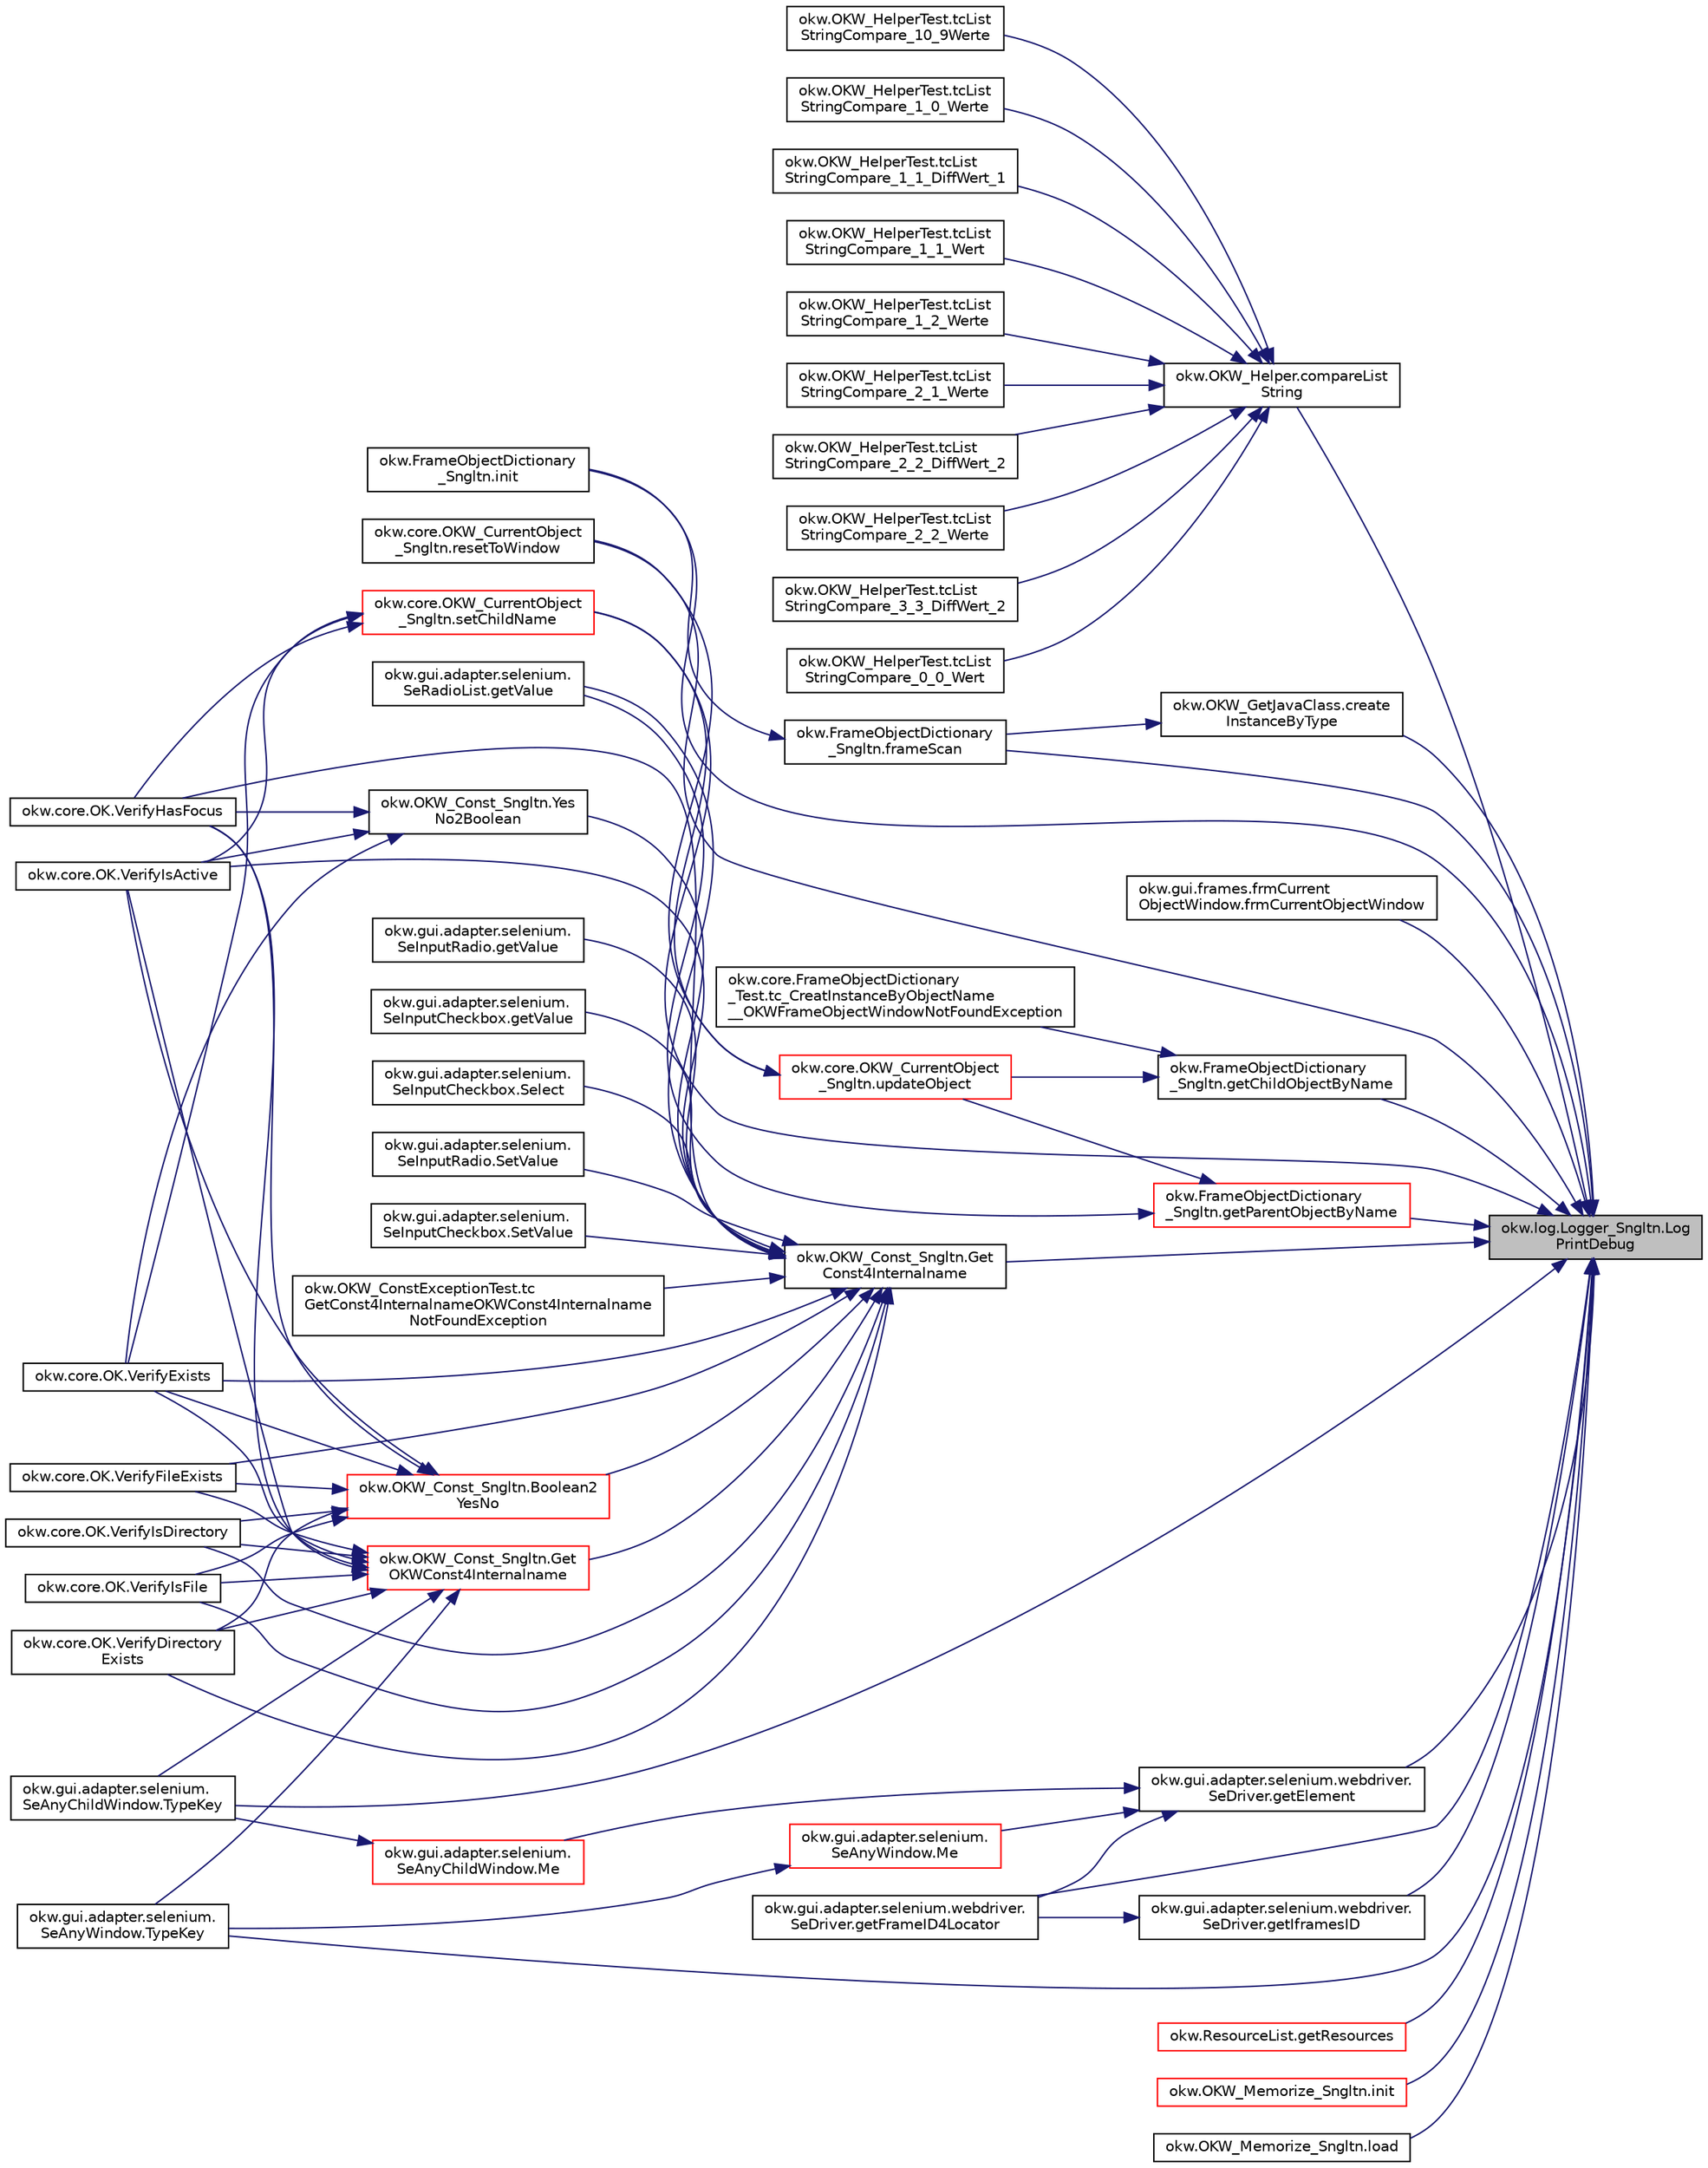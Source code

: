 digraph "okw.log.Logger_Sngltn.LogPrintDebug"
{
 // INTERACTIVE_SVG=YES
 // LATEX_PDF_SIZE
  edge [fontname="Helvetica",fontsize="10",labelfontname="Helvetica",labelfontsize="10"];
  node [fontname="Helvetica",fontsize="10",shape=record];
  rankdir="RL";
  Node1 [label="okw.log.Logger_Sngltn.Log\lPrintDebug",height=0.2,width=0.4,color="black", fillcolor="grey75", style="filled", fontcolor="black",tooltip="Loggt eine Nachricht."];
  Node1 -> Node2 [dir="back",color="midnightblue",fontsize="10",style="solid",fontname="Helvetica"];
  Node2 [label="okw.OKW_Helper.compareList\lString",height=0.2,width=0.4,color="black", fillcolor="white", style="filled",URL="$classokw_1_1_o_k_w___helper.html#ae348c7e7df6de0dc79ec24525d4a8b5d",tooltip="Vergleicht zwei ListStrings inhaltlich miteinander."];
  Node2 -> Node3 [dir="back",color="midnightblue",fontsize="10",style="solid",fontname="Helvetica"];
  Node3 [label="okw.OKW_HelperTest.tcList\lStringCompare_0_0_Wert",height=0.2,width=0.4,color="black", fillcolor="white", style="filled",URL="$classokw_1_1_o_k_w___helper_test.html#ad33f1398b8e44e63f7aba1ec8dd50b61",tooltip="Test auf den Vergleich von zwei leeren ListStings."];
  Node2 -> Node4 [dir="back",color="midnightblue",fontsize="10",style="solid",fontname="Helvetica"];
  Node4 [label="okw.OKW_HelperTest.tcList\lStringCompare_10_9Werte",height=0.2,width=0.4,color="black", fillcolor="white", style="filled",URL="$classokw_1_1_o_k_w___helper_test.html#a42b136f52e9f7e8f1d95808ba2ef4502",tooltip="Test auf den Vergleich auf Unterschied: List_1: 2 Wert - List_2 zwei Werte."];
  Node2 -> Node5 [dir="back",color="midnightblue",fontsize="10",style="solid",fontname="Helvetica"];
  Node5 [label="okw.OKW_HelperTest.tcList\lStringCompare_1_0_Werte",height=0.2,width=0.4,color="black", fillcolor="white", style="filled",URL="$classokw_1_1_o_k_w___helper_test.html#a65c33767c777b28c5c7bc2f7527c00cf",tooltip="Test auf den Vergleich auf Unterschied: List_1: 1 - List_2 0 Werte."];
  Node2 -> Node6 [dir="back",color="midnightblue",fontsize="10",style="solid",fontname="Helvetica"];
  Node6 [label="okw.OKW_HelperTest.tcList\lStringCompare_1_1_DiffWert_1",height=0.2,width=0.4,color="black", fillcolor="white", style="filled",URL="$classokw_1_1_o_k_w___helper_test.html#ae12d71808d3a9dee9fb21735451a774a",tooltip="Test auf den Vergleich von zwei ListStings mit einem Wert, die unterschiedlich."];
  Node2 -> Node7 [dir="back",color="midnightblue",fontsize="10",style="solid",fontname="Helvetica"];
  Node7 [label="okw.OKW_HelperTest.tcList\lStringCompare_1_1_Wert",height=0.2,width=0.4,color="black", fillcolor="white", style="filled",URL="$classokw_1_1_o_k_w___helper_test.html#ad42b4a5822592afc5a8eca18e79946f0",tooltip="Test auf den Vergleich von zwei ListStings mit einem Wert."];
  Node2 -> Node8 [dir="back",color="midnightblue",fontsize="10",style="solid",fontname="Helvetica"];
  Node8 [label="okw.OKW_HelperTest.tcList\lStringCompare_1_2_Werte",height=0.2,width=0.4,color="black", fillcolor="white", style="filled",URL="$classokw_1_1_o_k_w___helper_test.html#a3536c94a28d5e49ec5306598a6c0c9c8",tooltip="Test auf den Vergleich auf Unterschied: List_1: 1 - List_2 2 Werte."];
  Node2 -> Node9 [dir="back",color="midnightblue",fontsize="10",style="solid",fontname="Helvetica"];
  Node9 [label="okw.OKW_HelperTest.tcList\lStringCompare_2_1_Werte",height=0.2,width=0.4,color="black", fillcolor="white", style="filled",URL="$classokw_1_1_o_k_w___helper_test.html#a584bbabd3310c0f52d6b98f7bb1faa4f",tooltip="Test auf den Vergleich auf Unterschied: List_1: 2 - List_2 1 Werte."];
  Node2 -> Node10 [dir="back",color="midnightblue",fontsize="10",style="solid",fontname="Helvetica"];
  Node10 [label="okw.OKW_HelperTest.tcList\lStringCompare_2_2_DiffWert_2",height=0.2,width=0.4,color="black", fillcolor="white", style="filled",URL="$classokw_1_1_o_k_w___helper_test.html#aad08870714645fc09b4e5b98cd024d8d",tooltip="Test auf den Vergleich von zwei ListStings mit einem Wert, die unterschiedlich."];
  Node2 -> Node11 [dir="back",color="midnightblue",fontsize="10",style="solid",fontname="Helvetica"];
  Node11 [label="okw.OKW_HelperTest.tcList\lStringCompare_2_2_Werte",height=0.2,width=0.4,color="black", fillcolor="white", style="filled",URL="$classokw_1_1_o_k_w___helper_test.html#ad1f6788622d7f51f03c0e92b124b794e",tooltip="Test auf den Vergleich von zwei ListStings mit einem Wert."];
  Node2 -> Node12 [dir="back",color="midnightblue",fontsize="10",style="solid",fontname="Helvetica"];
  Node12 [label="okw.OKW_HelperTest.tcList\lStringCompare_3_3_DiffWert_2",height=0.2,width=0.4,color="black", fillcolor="white", style="filled",URL="$classokw_1_1_o_k_w___helper_test.html#a4a54cfce3440c6c39c752d858a7237c0",tooltip="Test auf den Vergleich von zwei ListStings mit je drei Werten."];
  Node1 -> Node13 [dir="back",color="midnightblue",fontsize="10",style="solid",fontname="Helvetica"];
  Node13 [label="okw.OKW_GetJavaClass.create\lInstanceByType",height=0.2,width=0.4,color="black", fillcolor="white", style="filled",URL="$classokw_1_1_o_k_w___get_java_class.html#a10701221abeade4716d492e8db29a877",tooltip="Die Methode erzeugt eine Instanz der Rahmenklasse (frame class) mit dem in 'fps_ParentClassName' gege..."];
  Node13 -> Node14 [dir="back",color="midnightblue",fontsize="10",style="solid",fontname="Helvetica"];
  Node14 [label="okw.FrameObjectDictionary\l_Sngltn.frameScan",height=0.2,width=0.4,color="black", fillcolor="white", style="filled",URL="$classokw_1_1_frame_object_dictionary___sngltn.html#a1710d54e13c9ce591277209c898eec98",tooltip="Liefert die Instanz der Klasse."];
  Node14 -> Node15 [dir="back",color="midnightblue",fontsize="10",style="solid",fontname="Helvetica"];
  Node15 [label="okw.FrameObjectDictionary\l_Sngltn.init",height=0.2,width=0.4,color="black", fillcolor="white", style="filled",URL="$classokw_1_1_frame_object_dictionary___sngltn.html#a905bac544e5962ae15dfe1c1c50f2467",tooltip="Methode initialisiert diese Klasse."];
  Node1 -> Node14 [dir="back",color="midnightblue",fontsize="10",style="solid",fontname="Helvetica"];
  Node1 -> Node16 [dir="back",color="midnightblue",fontsize="10",style="solid",fontname="Helvetica"];
  Node16 [label="okw.gui.frames.frmCurrent\lObjectWindow.frmCurrentObjectWindow",height=0.2,width=0.4,color="black", fillcolor="white", style="filled",URL="$classokw_1_1gui_1_1frames_1_1frm_current_object_window.html#adb34ad04853d9d29cddfa7d3c204439d",tooltip="Konstruktor der Klasse frm_CurrentObjectWindow Diese Klasse ist eine Testklasse und in OKW Unitets ve..."];
  Node1 -> Node17 [dir="back",color="midnightblue",fontsize="10",style="solid",fontname="Helvetica"];
  Node17 [label="okw.FrameObjectDictionary\l_Sngltn.getChildObjectByName",height=0.2,width=0.4,color="black", fillcolor="white", style="filled",URL="$classokw_1_1_frame_object_dictionary___sngltn.html#a0a71734828093357dfc88b5fa242e361",tooltip="Die Methode liefert das Objekt des gegebenen Kindobjekttests zurück."];
  Node17 -> Node18 [dir="back",color="midnightblue",fontsize="10",style="solid",fontname="Helvetica"];
  Node18 [label="okw.core.FrameObjectDictionary\l_Test.tc_CreatInstanceByObjectName\l__OKWFrameObjectWindowNotFoundException",height=0.2,width=0.4,color="black", fillcolor="white", style="filled",URL="$classokw_1_1core_1_1_frame_object_dictionary___test.html#a143dfd109b0d1696479ca1e65b729df9",tooltip="Prüft ob eine OKWFrameObjectWindowNotFoundException ausgelöst wird, wenn das Fensterobjekt nicht exis..."];
  Node17 -> Node19 [dir="back",color="midnightblue",fontsize="10",style="solid",fontname="Helvetica"];
  Node19 [label="okw.core.OKW_CurrentObject\l_Sngltn.updateObject",height=0.2,width=0.4,color="red", fillcolor="white", style="filled",URL="$classokw_1_1core_1_1_o_k_w___current_object___sngltn.html#a51204f2563ba8defb737da6653705819",tooltip="Methode aktualisert zwei Werte:"];
  Node19 -> Node20 [dir="back",color="midnightblue",fontsize="10",style="solid",fontname="Helvetica"];
  Node20 [label="okw.core.OKW_CurrentObject\l_Sngltn.resetToWindow",height=0.2,width=0.4,color="black", fillcolor="white", style="filled",URL="$classokw_1_1core_1_1_o_k_w___current_object___sngltn.html#a8fea63b98bf6b590fdd915161095d7e1",tooltip="Das aktuelle Objekt wird auf das Fenster zurückgesetzt."];
  Node19 -> Node21 [dir="back",color="midnightblue",fontsize="10",style="solid",fontname="Helvetica"];
  Node21 [label="okw.core.OKW_CurrentObject\l_Sngltn.setChildName",height=0.2,width=0.4,color="red", fillcolor="white", style="filled",URL="$classokw_1_1core_1_1_o_k_w___current_object___sngltn.html#a461fa1ff29f4bc4a9798707ea7b71849",tooltip="Setzt das Kindobjekt."];
  Node21 -> Node67 [dir="back",color="midnightblue",fontsize="10",style="solid",fontname="Helvetica"];
  Node67 [label="okw.core.OK.VerifyExists",height=0.2,width=0.4,color="black", fillcolor="white", style="filled",URL="$classokw_1_1core_1_1_o_k.html#a9785853231d70946dcbbfcd44b509c25",tooltip="Prüft, ob das gegebene Objekt existiert."];
  Node21 -> Node68 [dir="back",color="midnightblue",fontsize="10",style="solid",fontname="Helvetica"];
  Node68 [label="okw.core.OK.VerifyHasFocus",height=0.2,width=0.4,color="black", fillcolor="white", style="filled",URL="$classokw_1_1core_1_1_o_k.html#a4950117cbe9cd2b769ae529bbdc1f897",tooltip="Vergleicht den Fokus-Zustand des gegebenen Objekts mit dem erwarteten Wert."];
  Node21 -> Node69 [dir="back",color="midnightblue",fontsize="10",style="solid",fontname="Helvetica"];
  Node69 [label="okw.core.OK.VerifyIsActive",height=0.2,width=0.4,color="black", fillcolor="white", style="filled",URL="$classokw_1_1core_1_1_o_k.html#a071aec5319238e209cfc6f1434ea13e8",tooltip="copydoc IOKW_State::VerifyHasFocus(String,String)"];
  Node1 -> Node97 [dir="back",color="midnightblue",fontsize="10",style="solid",fontname="Helvetica"];
  Node97 [label="okw.OKW_Const_Sngltn.Get\lConst4Internalname",height=0.2,width=0.4,color="black", fillcolor="white", style="filled",URL="$classokw_1_1_o_k_w___const___sngltn.html#a51cde06bf07e855ba4d69ff36b9a27f7",tooltip="Methode ermittelt für Internalname und der aktuell eingestellten Sprache den Wert für Const."];
  Node97 -> Node98 [dir="back",color="midnightblue",fontsize="10",style="solid",fontname="Helvetica"];
  Node98 [label="okw.OKW_Const_Sngltn.Boolean2\lYesNo",height=0.2,width=0.4,color="red", fillcolor="white", style="filled",URL="$classokw_1_1_o_k_w___const___sngltn.html#afc1c3325b8bede60aa50b1d5ebfdddf1",tooltip="Konvertiert WAHR/FALSCH (true/false) sprachabhängig nach \"Ja\"/\"Nein\" (Yes/No)"];
  Node98 -> Node99 [dir="back",color="midnightblue",fontsize="10",style="solid",fontname="Helvetica"];
  Node99 [label="okw.core.OK.VerifyDirectory\lExists",height=0.2,width=0.4,color="black", fillcolor="white", style="filled",URL="$classokw_1_1core_1_1_o_k.html#aeec97e6090b2d4140c5961d81700b5cf",tooltip="Prüft, ob das gegebene Verzeichnis existiert."];
  Node98 -> Node67 [dir="back",color="midnightblue",fontsize="10",style="solid",fontname="Helvetica"];
  Node98 -> Node100 [dir="back",color="midnightblue",fontsize="10",style="solid",fontname="Helvetica"];
  Node100 [label="okw.core.OK.VerifyFileExists",height=0.2,width=0.4,color="black", fillcolor="white", style="filled",URL="$classokw_1_1core_1_1_o_k.html#a8afdd9c8a47dc54aced5cce6226678ad",tooltip="Prüft, ob die gegebene Datei existiert."];
  Node98 -> Node68 [dir="back",color="midnightblue",fontsize="10",style="solid",fontname="Helvetica"];
  Node98 -> Node69 [dir="back",color="midnightblue",fontsize="10",style="solid",fontname="Helvetica"];
  Node98 -> Node101 [dir="back",color="midnightblue",fontsize="10",style="solid",fontname="Helvetica"];
  Node101 [label="okw.core.OK.VerifyIsDirectory",height=0.2,width=0.4,color="black", fillcolor="white", style="filled",URL="$classokw_1_1core_1_1_o_k.html#aaee6364b88f95994db7e5fa40c405f83",tooltip=" "];
  Node98 -> Node102 [dir="back",color="midnightblue",fontsize="10",style="solid",fontname="Helvetica"];
  Node102 [label="okw.core.OK.VerifyIsFile",height=0.2,width=0.4,color="black", fillcolor="white", style="filled",URL="$classokw_1_1core_1_1_o_k.html#a85f49ae672b09450d8634f2d4cf854f7",tooltip="Prüft, ob es sich bei dem gegebenen Pfad um eine Datei handelt."];
  Node97 -> Node103 [dir="back",color="midnightblue",fontsize="10",style="solid",fontname="Helvetica"];
  Node103 [label="okw.OKW_Const_Sngltn.Get\lOKWConst4Internalname",height=0.2,width=0.4,color="red", fillcolor="white", style="filled",URL="$classokw_1_1_o_k_w___const___sngltn.html#a02c05c79f7ea6e862a81a64ce23941fd",tooltip="Methode ermittelt für Internalname und der aktuell eingestellten Sprache den Wert für OKWConst."];
  Node103 -> Node120 [dir="back",color="midnightblue",fontsize="10",style="solid",fontname="Helvetica"];
  Node120 [label="okw.gui.adapter.selenium.\lSeAnyChildWindow.TypeKey",height=0.2,width=0.4,color="black", fillcolor="white", style="filled",URL="$classokw_1_1gui_1_1adapter_1_1selenium_1_1_se_any_child_window.html#ab048c55c3dbbdbdddfabe5cfffb1d889",tooltip="Tastatureingabe in das aktuelle Objekt."];
  Node103 -> Node121 [dir="back",color="midnightblue",fontsize="10",style="solid",fontname="Helvetica"];
  Node121 [label="okw.gui.adapter.selenium.\lSeAnyWindow.TypeKey",height=0.2,width=0.4,color="black", fillcolor="white", style="filled",URL="$classokw_1_1gui_1_1adapter_1_1selenium_1_1_se_any_window.html#ab8c870d4fbe1a9eab110f75320991f64",tooltip="Tastatur Eingabe an das Objekt."];
  Node103 -> Node99 [dir="back",color="midnightblue",fontsize="10",style="solid",fontname="Helvetica"];
  Node103 -> Node67 [dir="back",color="midnightblue",fontsize="10",style="solid",fontname="Helvetica"];
  Node103 -> Node100 [dir="back",color="midnightblue",fontsize="10",style="solid",fontname="Helvetica"];
  Node103 -> Node68 [dir="back",color="midnightblue",fontsize="10",style="solid",fontname="Helvetica"];
  Node103 -> Node69 [dir="back",color="midnightblue",fontsize="10",style="solid",fontname="Helvetica"];
  Node103 -> Node101 [dir="back",color="midnightblue",fontsize="10",style="solid",fontname="Helvetica"];
  Node103 -> Node102 [dir="back",color="midnightblue",fontsize="10",style="solid",fontname="Helvetica"];
  Node97 -> Node122 [dir="back",color="midnightblue",fontsize="10",style="solid",fontname="Helvetica"];
  Node122 [label="okw.gui.adapter.selenium.\lSeInputRadio.getValue",height=0.2,width=0.4,color="black", fillcolor="white", style="filled",URL="$classokw_1_1gui_1_1adapter_1_1selenium_1_1_se_input_radio.html#a065bf42fe3ac6802ebac1bb25099e89a",tooltip="Ermittelt den aktuellen Wert des RadioButtons."];
  Node97 -> Node123 [dir="back",color="midnightblue",fontsize="10",style="solid",fontname="Helvetica"];
  Node123 [label="okw.gui.adapter.selenium.\lSeInputCheckbox.getValue",height=0.2,width=0.4,color="black", fillcolor="white", style="filled",URL="$classokw_1_1gui_1_1adapter_1_1selenium_1_1_se_input_checkbox.html#a19bd403031cbdc003823a7b21c0cf12e",tooltip="Ermittelt/holt den aktuellen Wert der CheckBox."];
  Node97 -> Node124 [dir="back",color="midnightblue",fontsize="10",style="solid",fontname="Helvetica"];
  Node124 [label="okw.gui.adapter.selenium.\lSeRadioList.getValue",height=0.2,width=0.4,color="black", fillcolor="white", style="filled",URL="$classokw_1_1gui_1_1adapter_1_1selenium_1_1_se_radio_list.html#a2de5dcb9d606e72dbe9e5a9cbef481ad",tooltip="Ermittelt den textuellen Inhalt des markierten Textes für Prüfewert."];
  Node97 -> Node125 [dir="back",color="midnightblue",fontsize="10",style="solid",fontname="Helvetica"];
  Node125 [label="okw.gui.adapter.selenium.\lSeInputCheckbox.Select",height=0.2,width=0.4,color="black", fillcolor="white", style="filled",URL="$classokw_1_1gui_1_1adapter_1_1selenium_1_1_se_input_checkbox.html#a37d7733b7807cf4daade07461a506146",tooltip="Erlaubte Werte sind sprachabhängig CHECKED/UNCHECKED."];
  Node97 -> Node126 [dir="back",color="midnightblue",fontsize="10",style="solid",fontname="Helvetica"];
  Node126 [label="okw.gui.adapter.selenium.\lSeInputRadio.SetValue",height=0.2,width=0.4,color="black", fillcolor="white", style="filled",URL="$classokw_1_1gui_1_1adapter_1_1selenium_1_1_se_input_radio.html#a7dce83be09a4af05f50b0e74aa9d27f7",tooltip="Ein SeInputButton IstkeinMenüobject! -> OKWFrameObjectMethodNotImplemented Auslösen!"];
  Node97 -> Node127 [dir="back",color="midnightblue",fontsize="10",style="solid",fontname="Helvetica"];
  Node127 [label="okw.gui.adapter.selenium.\lSeInputCheckbox.SetValue",height=0.2,width=0.4,color="black", fillcolor="white", style="filled",URL="$classokw_1_1gui_1_1adapter_1_1selenium_1_1_se_input_checkbox.html#ae11a49c881f65456d65abd1b3ddf8de7",tooltip=" "];
  Node97 -> Node128 [dir="back",color="midnightblue",fontsize="10",style="solid",fontname="Helvetica"];
  Node128 [label="okw.OKW_ConstExceptionTest.tc\lGetConst4InternalnameOKWConst4Internalname\lNotFoundException",height=0.2,width=0.4,color="black", fillcolor="white", style="filled",URL="$classokw_1_1_o_k_w___const_exception_test.html#aad3175a3fabb6eab6fe038ae1a0206cb",tooltip="Prüft ob die Exception \"OKWConst4InternalnameNotFoundException\" ausgelöst wird, wenn ein nicht vorhan..."];
  Node97 -> Node99 [dir="back",color="midnightblue",fontsize="10",style="solid",fontname="Helvetica"];
  Node97 -> Node67 [dir="back",color="midnightblue",fontsize="10",style="solid",fontname="Helvetica"];
  Node97 -> Node100 [dir="back",color="midnightblue",fontsize="10",style="solid",fontname="Helvetica"];
  Node97 -> Node68 [dir="back",color="midnightblue",fontsize="10",style="solid",fontname="Helvetica"];
  Node97 -> Node69 [dir="back",color="midnightblue",fontsize="10",style="solid",fontname="Helvetica"];
  Node97 -> Node101 [dir="back",color="midnightblue",fontsize="10",style="solid",fontname="Helvetica"];
  Node97 -> Node102 [dir="back",color="midnightblue",fontsize="10",style="solid",fontname="Helvetica"];
  Node97 -> Node129 [dir="back",color="midnightblue",fontsize="10",style="solid",fontname="Helvetica"];
  Node129 [label="okw.OKW_Const_Sngltn.Yes\lNo2Boolean",height=0.2,width=0.4,color="black", fillcolor="white", style="filled",URL="$classokw_1_1_o_k_w___const___sngltn.html#a99d340fb7556d8b20de03fbf1da17d77",tooltip="Konvertiert sprachabhängig Ja/Nein zu einem Booleanean Wert (Wahr/Falsch)."];
  Node129 -> Node67 [dir="back",color="midnightblue",fontsize="10",style="solid",fontname="Helvetica"];
  Node129 -> Node68 [dir="back",color="midnightblue",fontsize="10",style="solid",fontname="Helvetica"];
  Node129 -> Node69 [dir="back",color="midnightblue",fontsize="10",style="solid",fontname="Helvetica"];
  Node1 -> Node130 [dir="back",color="midnightblue",fontsize="10",style="solid",fontname="Helvetica"];
  Node130 [label="okw.gui.adapter.selenium.webdriver.\lSeDriver.getElement",height=0.2,width=0.4,color="black", fillcolor="white", style="filled",URL="$classokw_1_1gui_1_1adapter_1_1selenium_1_1webdriver_1_1_se_driver.html#a65a8400867355574525aa356a53d3ccf",tooltip="Ermittelt das Webelement mit der gegebenen frameID und dem gegebenen Locator."];
  Node130 -> Node131 [dir="back",color="midnightblue",fontsize="10",style="solid",fontname="Helvetica"];
  Node131 [label="okw.gui.adapter.selenium.webdriver.\lSeDriver.getFrameID4Locator",height=0.2,width=0.4,color="black", fillcolor="white", style="filled",URL="$classokw_1_1gui_1_1adapter_1_1selenium_1_1webdriver_1_1_se_driver.html#ab605fb006ccd0bae5a6684e18085de75",tooltip="Ermittelt die iFrame ID zum gegeben Lokator fpsLocator."];
  Node130 -> Node132 [dir="back",color="midnightblue",fontsize="10",style="solid",fontname="Helvetica"];
  Node132 [label="okw.gui.adapter.selenium.\lSeAnyChildWindow.Me",height=0.2,width=0.4,color="red", fillcolor="white", style="filled",URL="$classokw_1_1gui_1_1adapter_1_1selenium_1_1_se_any_child_window.html#a9a138af1fc6ff850d708d66f308a2525",tooltip="Ermittelt aus dem gegebenen Locator das DOM-Elelement, welches das Objekt representiert."];
  Node132 -> Node120 [dir="back",color="midnightblue",fontsize="10",style="solid",fontname="Helvetica"];
  Node130 -> Node184 [dir="back",color="midnightblue",fontsize="10",style="solid",fontname="Helvetica"];
  Node184 [label="okw.gui.adapter.selenium.\lSeAnyWindow.Me",height=0.2,width=0.4,color="red", fillcolor="white", style="filled",URL="$classokw_1_1gui_1_1adapter_1_1selenium_1_1_se_any_window.html#a8b42bf27f4660b4807375a57fa9de815",tooltip="Ermittelt aus dem gegebenen Locator das DOM-Elelement, welches das Objekt representiert."];
  Node184 -> Node121 [dir="back",color="midnightblue",fontsize="10",style="solid",fontname="Helvetica"];
  Node1 -> Node131 [dir="back",color="midnightblue",fontsize="10",style="solid",fontname="Helvetica"];
  Node1 -> Node212 [dir="back",color="midnightblue",fontsize="10",style="solid",fontname="Helvetica"];
  Node212 [label="okw.gui.adapter.selenium.webdriver.\lSeDriver.getIframesID",height=0.2,width=0.4,color="black", fillcolor="white", style="filled",URL="$classokw_1_1gui_1_1adapter_1_1selenium_1_1webdriver_1_1_se_driver.html#af906ec51472e5852cc4c0ccec2b388a5",tooltip="Ermittelt alle iFrames im aktuellen HTML und erstellt eine liste der iFrame-ID´s."];
  Node212 -> Node131 [dir="back",color="midnightblue",fontsize="10",style="solid",fontname="Helvetica"];
  Node1 -> Node213 [dir="back",color="midnightblue",fontsize="10",style="solid",fontname="Helvetica"];
  Node213 [label="okw.FrameObjectDictionary\l_Sngltn.getParentObjectByName",height=0.2,width=0.4,color="red", fillcolor="white", style="filled",URL="$classokw_1_1_frame_object_dictionary___sngltn.html#aeec07d71cbebe71ec3ec4d27e86d6c5c",tooltip="Die Methode liefert das Frame-Object des gegebenen FN eines Fensterobjektes zurück."];
  Node213 -> Node124 [dir="back",color="midnightblue",fontsize="10",style="solid",fontname="Helvetica"];
  Node213 -> Node19 [dir="back",color="midnightblue",fontsize="10",style="solid",fontname="Helvetica"];
  Node1 -> Node215 [dir="back",color="midnightblue",fontsize="10",style="solid",fontname="Helvetica"];
  Node215 [label="okw.ResourceList.getResources",height=0.2,width=0.4,color="red", fillcolor="white", style="filled",URL="$classokw_1_1_resource_list.html#ab5ff31b4dfa13bac57193c489aebd261",tooltip="for all elements of java.class.path get a Collection of resources Pattern pattern = Pattern...."];
  Node1 -> Node219 [dir="back",color="midnightblue",fontsize="10",style="solid",fontname="Helvetica"];
  Node219 [label="okw.OKW_Memorize_Sngltn.init",height=0.2,width=0.4,color="red", fillcolor="white", style="filled",URL="$classokw_1_1_o_k_w___memorize___sngltn.html#a60d34f09f06f9b2af525a4bd77065ce2",tooltip="Initialsiert die Klasse OKW.OKW_Memorize."];
  Node1 -> Node15 [dir="back",color="midnightblue",fontsize="10",style="solid",fontname="Helvetica"];
  Node1 -> Node272 [dir="back",color="midnightblue",fontsize="10",style="solid",fontname="Helvetica"];
  Node272 [label="okw.OKW_Memorize_Sngltn.load",height=0.2,width=0.4,color="black", fillcolor="white", style="filled",URL="$classokw_1_1_o_k_w___memorize___sngltn.html#a9fdafcaf0c087e7f8ccdac177a87c93e",tooltip="Liest die Werte der Klasse OKW_Memorize aus einer Datei, gegeben in OKW.OKW_Ini.Xml_Ini_xml,..."];
  Node1 -> Node20 [dir="back",color="midnightblue",fontsize="10",style="solid",fontname="Helvetica"];
  Node1 -> Node21 [dir="back",color="midnightblue",fontsize="10",style="solid",fontname="Helvetica"];
  Node1 -> Node120 [dir="back",color="midnightblue",fontsize="10",style="solid",fontname="Helvetica"];
  Node1 -> Node121 [dir="back",color="midnightblue",fontsize="10",style="solid",fontname="Helvetica"];
}
